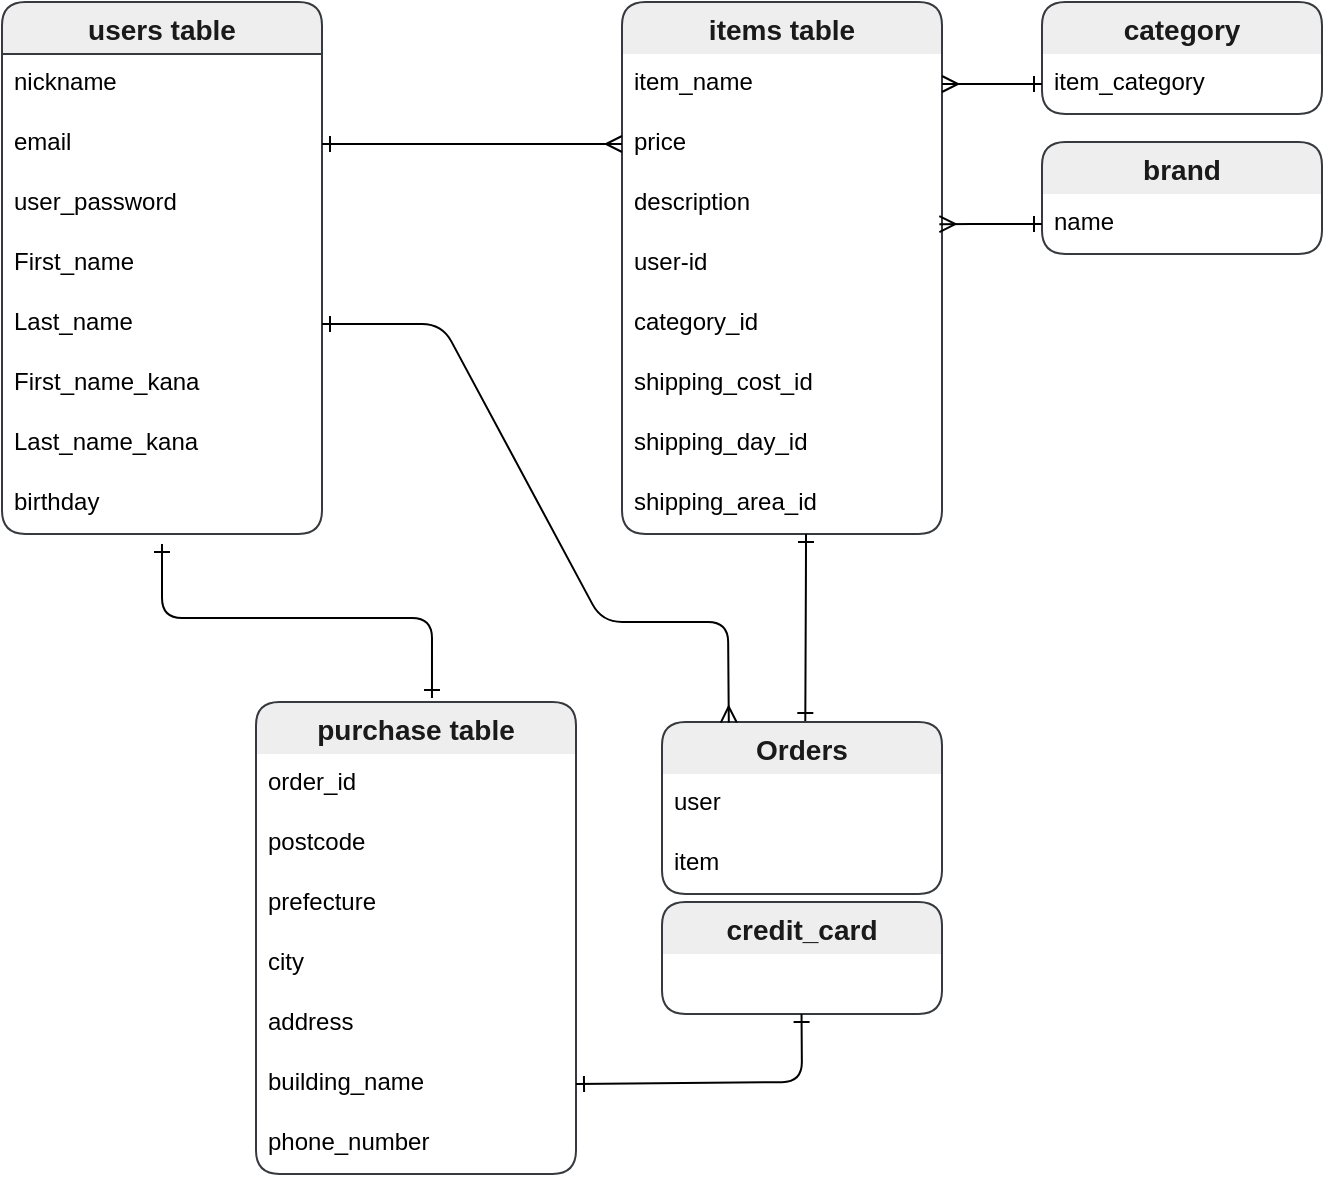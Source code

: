 <mxfile>
    <diagram id="o8Nn09eCqiB51OO13_Ra" name="ページ1">
        <mxGraphModel dx="745" dy="554" grid="1" gridSize="10" guides="1" tooltips="1" connect="1" arrows="1" fold="1" page="1" pageScale="1" pageWidth="827" pageHeight="1169" math="0" shadow="0">
            <root>
                <mxCell id="0"/>
                <mxCell id="1" parent="0"/>
                <mxCell id="75" style="edgeStyle=orthogonalEdgeStyle;html=1;entryX=0.547;entryY=0.012;entryDx=0;entryDy=0;entryPerimeter=0;fontColor=#1A1A1A;startArrow=ERone;startFill=0;endArrow=ERone;endFill=0;" edge="1" parent="1" source="13" target="38">
                    <mxGeometry relative="1" as="geometry"/>
                </mxCell>
                <mxCell id="13" value="users table" style="swimlane;fontStyle=1;childLayout=stackLayout;horizontal=1;startSize=26;horizontalStack=0;resizeParent=1;resizeParentMax=0;resizeLast=0;collapsible=1;marginBottom=0;align=center;fontSize=14;fillColor=#eeeeee;strokeColor=#36393d;fontColor=#1A1A1A;rounded=1;perimeterSpacing=5;" vertex="1" parent="1">
                    <mxGeometry x="20" y="120" width="160" height="266" as="geometry"/>
                </mxCell>
                <mxCell id="14" value="nickname" style="text;strokeColor=none;fillColor=none;spacingLeft=4;spacingRight=4;overflow=hidden;rotatable=0;points=[[0,0.5],[1,0.5]];portConstraint=eastwest;fontSize=12;" vertex="1" parent="13">
                    <mxGeometry y="26" width="160" height="30" as="geometry"/>
                </mxCell>
                <mxCell id="15" value="email" style="text;strokeColor=none;fillColor=none;spacingLeft=4;spacingRight=4;overflow=hidden;rotatable=0;points=[[0,0.5],[1,0.5]];portConstraint=eastwest;fontSize=12;strokeWidth=5;" vertex="1" parent="13">
                    <mxGeometry y="56" width="160" height="30" as="geometry"/>
                </mxCell>
                <mxCell id="17" value="user_password" style="text;strokeColor=none;fillColor=none;spacingLeft=4;spacingRight=4;overflow=hidden;rotatable=0;points=[[0,0.5],[1,0.5]];portConstraint=eastwest;fontSize=12;" vertex="1" parent="13">
                    <mxGeometry y="86" width="160" height="30" as="geometry"/>
                </mxCell>
                <mxCell id="18" value="First_name" style="text;strokeColor=none;fillColor=none;spacingLeft=4;spacingRight=4;overflow=hidden;rotatable=0;points=[[0,0.5],[1,0.5]];portConstraint=eastwest;fontSize=12;" vertex="1" parent="13">
                    <mxGeometry y="116" width="160" height="30" as="geometry"/>
                </mxCell>
                <mxCell id="19" value="Last_name" style="text;strokeColor=none;fillColor=none;spacingLeft=4;spacingRight=4;overflow=hidden;rotatable=0;points=[[0,0.5],[1,0.5]];portConstraint=eastwest;fontSize=12;" vertex="1" parent="13">
                    <mxGeometry y="146" width="160" height="30" as="geometry"/>
                </mxCell>
                <mxCell id="20" value="First_name_kana" style="text;strokeColor=none;fillColor=none;spacingLeft=4;spacingRight=4;overflow=hidden;rotatable=0;points=[[0,0.5],[1,0.5]];portConstraint=eastwest;fontSize=12;" vertex="1" parent="13">
                    <mxGeometry y="176" width="160" height="30" as="geometry"/>
                </mxCell>
                <mxCell id="21" value="Last_name_kana" style="text;strokeColor=none;fillColor=none;spacingLeft=4;spacingRight=4;overflow=hidden;rotatable=0;points=[[0,0.5],[1,0.5]];portConstraint=eastwest;fontSize=12;" vertex="1" parent="13">
                    <mxGeometry y="206" width="160" height="30" as="geometry"/>
                </mxCell>
                <mxCell id="22" value="birthday" style="text;strokeColor=none;fillColor=none;spacingLeft=4;spacingRight=4;overflow=hidden;rotatable=0;points=[[0,0.5],[1,0.5]];portConstraint=eastwest;fontSize=12;" vertex="1" parent="13">
                    <mxGeometry y="236" width="160" height="30" as="geometry"/>
                </mxCell>
                <mxCell id="26" value="items table" style="swimlane;fontStyle=1;childLayout=stackLayout;horizontal=1;startSize=26;horizontalStack=0;resizeParent=1;resizeParentMax=0;resizeLast=0;collapsible=1;marginBottom=0;align=center;fontSize=14;fillColor=#eeeeee;strokeColor=#36393d;fontColor=#1A1A1A;perimeterSpacing=5;rounded=1;swimlaneLine=0;" vertex="1" parent="1">
                    <mxGeometry x="330" y="120" width="160" height="266" as="geometry"/>
                </mxCell>
                <mxCell id="27" value="item_name" style="text;strokeColor=none;fillColor=none;spacingLeft=4;spacingRight=4;overflow=hidden;rotatable=0;points=[[0,0.5],[1,0.5]];portConstraint=eastwest;fontSize=12;" vertex="1" parent="26">
                    <mxGeometry y="26" width="160" height="30" as="geometry"/>
                </mxCell>
                <mxCell id="28" value="price" style="text;strokeColor=none;fillColor=none;spacingLeft=4;spacingRight=4;overflow=hidden;rotatable=0;points=[[0,0.5],[1,0.5]];portConstraint=eastwest;fontSize=12;" vertex="1" parent="26">
                    <mxGeometry y="56" width="160" height="30" as="geometry"/>
                </mxCell>
                <mxCell id="29" value="description" style="text;strokeColor=none;fillColor=none;spacingLeft=4;spacingRight=4;overflow=hidden;rotatable=0;points=[[0,0.5],[1,0.5]];portConstraint=eastwest;fontSize=12;strokeWidth=1;perimeterSpacing=3;" vertex="1" parent="26">
                    <mxGeometry y="86" width="160" height="30" as="geometry"/>
                </mxCell>
                <mxCell id="30" value="user-id" style="text;strokeColor=none;fillColor=none;spacingLeft=4;spacingRight=4;overflow=hidden;rotatable=0;points=[[0,0.5],[1,0.5]];portConstraint=eastwest;fontSize=12;" vertex="1" parent="26">
                    <mxGeometry y="116" width="160" height="30" as="geometry"/>
                </mxCell>
                <mxCell id="31" value="category_id" style="text;strokeColor=none;fillColor=none;spacingLeft=4;spacingRight=4;overflow=hidden;rotatable=0;points=[[0,0.5],[1,0.5]];portConstraint=eastwest;fontSize=12;" vertex="1" parent="26">
                    <mxGeometry y="146" width="160" height="30" as="geometry"/>
                </mxCell>
                <mxCell id="47" value="shipping_cost_id" style="text;strokeColor=none;fillColor=none;spacingLeft=4;spacingRight=4;overflow=hidden;rotatable=0;points=[[0,0.5],[1,0.5]];portConstraint=eastwest;fontSize=12;" vertex="1" parent="26">
                    <mxGeometry y="176" width="160" height="30" as="geometry"/>
                </mxCell>
                <mxCell id="48" value="shipping_day_id" style="text;strokeColor=none;fillColor=none;spacingLeft=4;spacingRight=4;overflow=hidden;rotatable=0;points=[[0,0.5],[1,0.5]];portConstraint=eastwest;fontSize=12;" vertex="1" parent="26">
                    <mxGeometry y="206" width="160" height="30" as="geometry"/>
                </mxCell>
                <mxCell id="49" value="shipping_area_id" style="text;strokeColor=none;fillColor=none;spacingLeft=4;spacingRight=4;overflow=hidden;rotatable=0;points=[[0,0.5],[1,0.5]];portConstraint=eastwest;fontSize=12;" vertex="1" parent="26">
                    <mxGeometry y="236" width="160" height="30" as="geometry"/>
                </mxCell>
                <mxCell id="33" value="Orders" style="swimlane;fontStyle=1;childLayout=stackLayout;horizontal=1;startSize=26;horizontalStack=0;resizeParent=1;resizeParentMax=0;resizeLast=0;collapsible=1;marginBottom=0;align=center;fontSize=14;rounded=1;swimlaneLine=0;fillColor=#eeeeee;strokeColor=#36393d;perimeterSpacing=5;fontColor=#1A1A1A;" vertex="1" parent="1">
                    <mxGeometry x="350" y="480" width="140" height="86" as="geometry"/>
                </mxCell>
                <mxCell id="37" value="user" style="text;strokeColor=none;fillColor=none;spacingLeft=4;spacingRight=4;overflow=hidden;rotatable=0;points=[[0,0.5],[1,0.5]];portConstraint=eastwest;fontSize=12;" vertex="1" parent="33">
                    <mxGeometry y="26" width="140" height="30" as="geometry"/>
                </mxCell>
                <mxCell id="78" value="item" style="text;strokeColor=none;fillColor=none;spacingLeft=4;spacingRight=4;overflow=hidden;rotatable=0;points=[[0,0.5],[1,0.5]];portConstraint=eastwest;fontSize=12;" vertex="1" parent="33">
                    <mxGeometry y="56" width="140" height="30" as="geometry"/>
                </mxCell>
                <mxCell id="38" value="purchase table" style="swimlane;fontStyle=1;childLayout=stackLayout;horizontal=1;startSize=26;horizontalStack=0;resizeParent=1;resizeParentMax=0;resizeLast=0;collapsible=1;marginBottom=0;align=center;fontSize=14;fillColor=#eeeeee;strokeColor=#36393d;rounded=1;swimlaneLine=0;perimeterSpacing=5;fontColor=#1A1A1A;" vertex="1" parent="1">
                    <mxGeometry x="147" y="470" width="160" height="236" as="geometry"/>
                </mxCell>
                <mxCell id="39" value="order_id" style="text;strokeColor=none;fillColor=none;spacingLeft=4;spacingRight=4;overflow=hidden;rotatable=0;points=[[0,0.5],[1,0.5]];portConstraint=eastwest;fontSize=12;" vertex="1" parent="38">
                    <mxGeometry y="26" width="160" height="30" as="geometry"/>
                </mxCell>
                <mxCell id="40" value="postcode" style="text;strokeColor=none;fillColor=none;spacingLeft=4;spacingRight=4;overflow=hidden;rotatable=0;points=[[0,0.5],[1,0.5]];portConstraint=eastwest;fontSize=12;" vertex="1" parent="38">
                    <mxGeometry y="56" width="160" height="30" as="geometry"/>
                </mxCell>
                <mxCell id="52" value="prefecture" style="text;strokeColor=none;fillColor=none;spacingLeft=4;spacingRight=4;overflow=hidden;rotatable=0;points=[[0,0.5],[1,0.5]];portConstraint=eastwest;fontSize=12;" vertex="1" parent="38">
                    <mxGeometry y="86" width="160" height="30" as="geometry"/>
                </mxCell>
                <mxCell id="53" value="city" style="text;strokeColor=none;fillColor=none;spacingLeft=4;spacingRight=4;overflow=hidden;rotatable=0;points=[[0,0.5],[1,0.5]];portConstraint=eastwest;fontSize=12;" vertex="1" parent="38">
                    <mxGeometry y="116" width="160" height="30" as="geometry"/>
                </mxCell>
                <mxCell id="54" value="address" style="text;strokeColor=none;fillColor=none;spacingLeft=4;spacingRight=4;overflow=hidden;rotatable=0;points=[[0,0.5],[1,0.5]];portConstraint=eastwest;fontSize=12;" vertex="1" parent="38">
                    <mxGeometry y="146" width="160" height="30" as="geometry"/>
                </mxCell>
                <mxCell id="55" value="building_name" style="text;strokeColor=none;fillColor=none;spacingLeft=4;spacingRight=4;overflow=hidden;rotatable=0;points=[[0,0.5],[1,0.5]];portConstraint=eastwest;fontSize=12;" vertex="1" parent="38">
                    <mxGeometry y="176" width="160" height="30" as="geometry"/>
                </mxCell>
                <mxCell id="56" value="phone_number" style="text;strokeColor=none;fillColor=none;spacingLeft=4;spacingRight=4;overflow=hidden;rotatable=0;points=[[0,0.5],[1,0.5]];portConstraint=eastwest;fontSize=12;" vertex="1" parent="38">
                    <mxGeometry y="206" width="160" height="30" as="geometry"/>
                </mxCell>
                <mxCell id="66" style="edgeStyle=none;html=1;exitX=1;exitY=0.5;exitDx=0;exitDy=0;entryX=0;entryY=0.5;entryDx=0;entryDy=0;fontColor=#1A1A1A;endArrow=ERmany;endFill=0;startArrow=ERone;startFill=0;" edge="1" parent="1" source="15" target="28">
                    <mxGeometry relative="1" as="geometry"/>
                </mxCell>
                <mxCell id="79" value="credit_card" style="swimlane;fontStyle=1;childLayout=stackLayout;horizontal=1;startSize=26;horizontalStack=0;resizeParent=1;resizeParentMax=0;resizeLast=0;collapsible=1;marginBottom=0;align=center;fontSize=14;rounded=1;swimlaneLine=0;fillColor=#eeeeee;strokeColor=#36393d;perimeterSpacing=5;fontColor=#1A1A1A;" vertex="1" parent="1">
                    <mxGeometry x="350" y="570" width="140" height="56" as="geometry"/>
                </mxCell>
                <mxCell id="82" value="category" style="swimlane;fontStyle=1;childLayout=stackLayout;horizontal=1;startSize=26;horizontalStack=0;resizeParent=1;resizeParentMax=0;resizeLast=0;collapsible=1;marginBottom=0;align=center;fontSize=14;rounded=1;swimlaneLine=0;fillColor=#eeeeee;strokeColor=#36393d;perimeterSpacing=5;fontColor=#1A1A1A;" vertex="1" parent="1">
                    <mxGeometry x="540" y="120" width="140" height="56" as="geometry"/>
                </mxCell>
                <mxCell id="83" value="item_category" style="text;strokeColor=none;fillColor=none;spacingLeft=4;spacingRight=4;overflow=hidden;rotatable=0;points=[[0,0.5],[1,0.5]];portConstraint=eastwest;fontSize=12;" vertex="1" parent="82">
                    <mxGeometry y="26" width="140" height="30" as="geometry"/>
                </mxCell>
                <mxCell id="85" value="brand" style="swimlane;fontStyle=1;childLayout=stackLayout;horizontal=1;startSize=26;horizontalStack=0;resizeParent=1;resizeParentMax=0;resizeLast=0;collapsible=1;marginBottom=0;align=center;fontSize=14;rounded=1;swimlaneLine=0;fillColor=#eeeeee;strokeColor=#36393d;perimeterSpacing=5;fontColor=#1A1A1A;" vertex="1" parent="1">
                    <mxGeometry x="540" y="190" width="140" height="56" as="geometry"/>
                </mxCell>
                <mxCell id="86" value="name" style="text;strokeColor=none;fillColor=none;spacingLeft=4;spacingRight=4;overflow=hidden;rotatable=0;points=[[0,0.5],[1,0.5]];portConstraint=eastwest;fontSize=12;" vertex="1" parent="85">
                    <mxGeometry y="26" width="140" height="30" as="geometry"/>
                </mxCell>
                <mxCell id="88" style="edgeStyle=orthogonalEdgeStyle;html=1;exitX=0;exitY=0.5;exitDx=0;exitDy=0;entryX=1;entryY=0.5;entryDx=0;entryDy=0;fontColor=#1A1A1A;startArrow=ERone;startFill=0;endArrow=ERmany;endFill=0;" edge="1" parent="1" source="83" target="27">
                    <mxGeometry relative="1" as="geometry"/>
                </mxCell>
                <mxCell id="90" style="edgeStyle=orthogonalEdgeStyle;html=1;exitX=0;exitY=0.5;exitDx=0;exitDy=0;entryX=0.974;entryY=0.78;entryDx=0;entryDy=0;entryPerimeter=0;fontColor=#1A1A1A;startArrow=ERone;startFill=0;endArrow=ERmany;endFill=0;" edge="1" parent="1" source="86" target="29">
                    <mxGeometry relative="1" as="geometry"/>
                </mxCell>
                <mxCell id="103" value="" style="endArrow=ERone;html=1;rounded=1;fontColor=#1A1A1A;entryX=1;entryY=0.5;entryDx=0;entryDy=0;endFill=0;startArrow=ERone;startFill=0;" edge="1" parent="1" target="55">
                    <mxGeometry relative="1" as="geometry">
                        <mxPoint x="419.77" y="626" as="sourcePoint"/>
                        <mxPoint x="419.77" y="656" as="targetPoint"/>
                        <Array as="points">
                            <mxPoint x="420" y="660"/>
                        </Array>
                    </mxGeometry>
                </mxCell>
                <mxCell id="112" value="← belongs_to : user" style="text;strokeColor=none;fillColor=none;spacingLeft=4;spacingRight=4;overflow=hidden;rotatable=0;points=[[0,0.5],[1,0.5]];portConstraint=eastwest;fontSize=8;rounded=1;labelBackgroundColor=none;strokeWidth=1;fontColor=#FFFFFF;fontStyle=1" vertex="1" parent="1">
                    <mxGeometry x="210" y="170" width="90" height="20" as="geometry"/>
                </mxCell>
                <mxCell id="113" value="has_many : items →" style="text;strokeColor=none;fillColor=none;spacingLeft=4;spacingRight=4;overflow=hidden;rotatable=0;points=[[0,0.5],[1,0.5]];portConstraint=eastwest;fontSize=8;rounded=1;labelBackgroundColor=none;strokeWidth=1;fontColor=#FFFFFF;fontStyle=1" vertex="1" parent="1">
                    <mxGeometry x="217" y="190" width="90" height="20" as="geometry"/>
                </mxCell>
                <mxCell id="115" value="has_one : order↓" style="text;strokeColor=none;fillColor=none;spacingLeft=4;spacingRight=4;overflow=hidden;rotatable=0;points=[[0,0.5],[1,0.5]];portConstraint=eastwest;fontSize=8;rounded=1;labelBackgroundColor=none;strokeWidth=1;fontColor=#FFFFFF;fontStyle=1" vertex="1" parent="1">
                    <mxGeometry x="430" y="454" width="90" height="20" as="geometry"/>
                </mxCell>
                <mxCell id="116" value="belongs_to : item ↑" style="text;strokeColor=none;fillColor=none;spacingLeft=4;spacingRight=4;overflow=hidden;rotatable=0;points=[[0,0.5],[1,0.5]];portConstraint=eastwest;fontSize=8;rounded=1;labelBackgroundColor=none;strokeWidth=1;fontColor=#ffffff;fontStyle=1" vertex="1" parent="1">
                    <mxGeometry x="426" y="390" width="98" height="30" as="geometry"/>
                </mxCell>
                <mxCell id="117" style="edgeStyle=none;html=1;entryX=0.511;entryY=0.047;entryDx=0;entryDy=0;fontColor=#1A1A1A;endArrow=ERone;endFill=0;startArrow=ERone;startFill=0;entryPerimeter=0;" edge="1" parent="1" target="33">
                    <mxGeometry relative="1" as="geometry">
                        <mxPoint x="422" y="386" as="sourcePoint"/>
                        <mxPoint x="421.95" y="476.568" as="targetPoint"/>
                        <Array as="points">
                            <mxPoint x="422" y="396"/>
                        </Array>
                    </mxGeometry>
                </mxCell>
                <mxCell id="122" style="edgeStyle=none;rounded=1;html=1;exitX=1;exitY=0.5;exitDx=0;exitDy=0;fontSize=8;fontColor=#a0cc00;startArrow=ERone;startFill=0;endArrow=ERmany;endFill=0;entryX=0.256;entryY=0.055;entryDx=0;entryDy=0;entryPerimeter=0;" edge="1" parent="1" source="19" target="33">
                    <mxGeometry relative="1" as="geometry">
                        <mxPoint x="280" y="281" as="targetPoint"/>
                        <Array as="points">
                            <mxPoint x="240" y="281"/>
                            <mxPoint x="320" y="430"/>
                            <mxPoint x="383" y="430"/>
                        </Array>
                    </mxGeometry>
                </mxCell>
                <mxCell id="123" value=" has_many : orders→" style="text;strokeColor=none;fillColor=none;spacingLeft=4;spacingRight=4;overflow=hidden;rotatable=0;points=[[0,0.5],[1,0.5]];portConstraint=eastwest;fontSize=8;rounded=1;labelBackgroundColor=none;strokeWidth=1;fontColor=#FFFFFF;fontStyle=1" vertex="1" parent="1">
                    <mxGeometry x="280" y="434" width="100" height="20" as="geometry"/>
                </mxCell>
                <mxCell id="124" value="←belongs_to : user " style="text;strokeColor=none;fillColor=none;spacingLeft=4;spacingRight=4;overflow=hidden;rotatable=0;points=[[0,0.5],[1,0.5]];portConstraint=eastwest;fontSize=8;rounded=1;labelBackgroundColor=none;strokeWidth=1;fontColor=#FFFFFF;fontStyle=1" vertex="1" parent="1">
                    <mxGeometry x="190" y="257" width="90" height="20" as="geometry"/>
                </mxCell>
                <mxCell id="125" value="←belongs_to : user " style="text;strokeColor=none;fillColor=none;spacingLeft=4;spacingRight=4;overflow=hidden;rotatable=0;points=[[0,0.5],[1,0.5]];portConstraint=eastwest;fontSize=8;rounded=1;labelBackgroundColor=none;strokeWidth=1;fontColor=#FFFFFF;fontStyle=1" vertex="1" parent="1">
                    <mxGeometry x="120" y="400" width="90" height="20" as="geometry"/>
                </mxCell>
                <mxCell id="126" value="has_many : orders→" style="text;strokeColor=none;fillColor=none;spacingLeft=4;spacingRight=4;overflow=hidden;rotatable=0;points=[[0,0.5],[1,0.5]];portConstraint=eastwest;fontSize=8;rounded=1;labelBackgroundColor=none;strokeWidth=1;fontColor=#FFFFFF;fontStyle=1" vertex="1" parent="1">
                    <mxGeometry x="127" y="434" width="90" height="20" as="geometry"/>
                </mxCell>
                <mxCell id="127" value="has_one : payment↓" style="text;strokeColor=none;fillColor=none;spacingLeft=4;spacingRight=4;overflow=hidden;rotatable=0;points=[[0,0.5],[1,0.5]];portConstraint=eastwest;fontSize=8;rounded=1;labelBackgroundColor=none;strokeWidth=1;fontColor=#FFFFFF;fontStyle=1" vertex="1" parent="1">
                    <mxGeometry x="500" y="454" width="110" height="20" as="geometry"/>
                </mxCell>
            </root>
        </mxGraphModel>
    </diagram>
</mxfile>